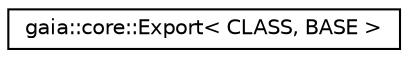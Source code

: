 digraph G
{
  edge [fontname="Helvetica",fontsize="10",labelfontname="Helvetica",labelfontsize="10"];
  node [fontname="Helvetica",fontsize="10",shape=record];
  rankdir=LR;
  Node1 [label="gaia::core::Export\< CLASS, BASE \>",height=0.2,width=0.4,color="black", fillcolor="white", style="filled",URL="$d3/dc8/classgaia_1_1core_1_1_export.html"];
}
